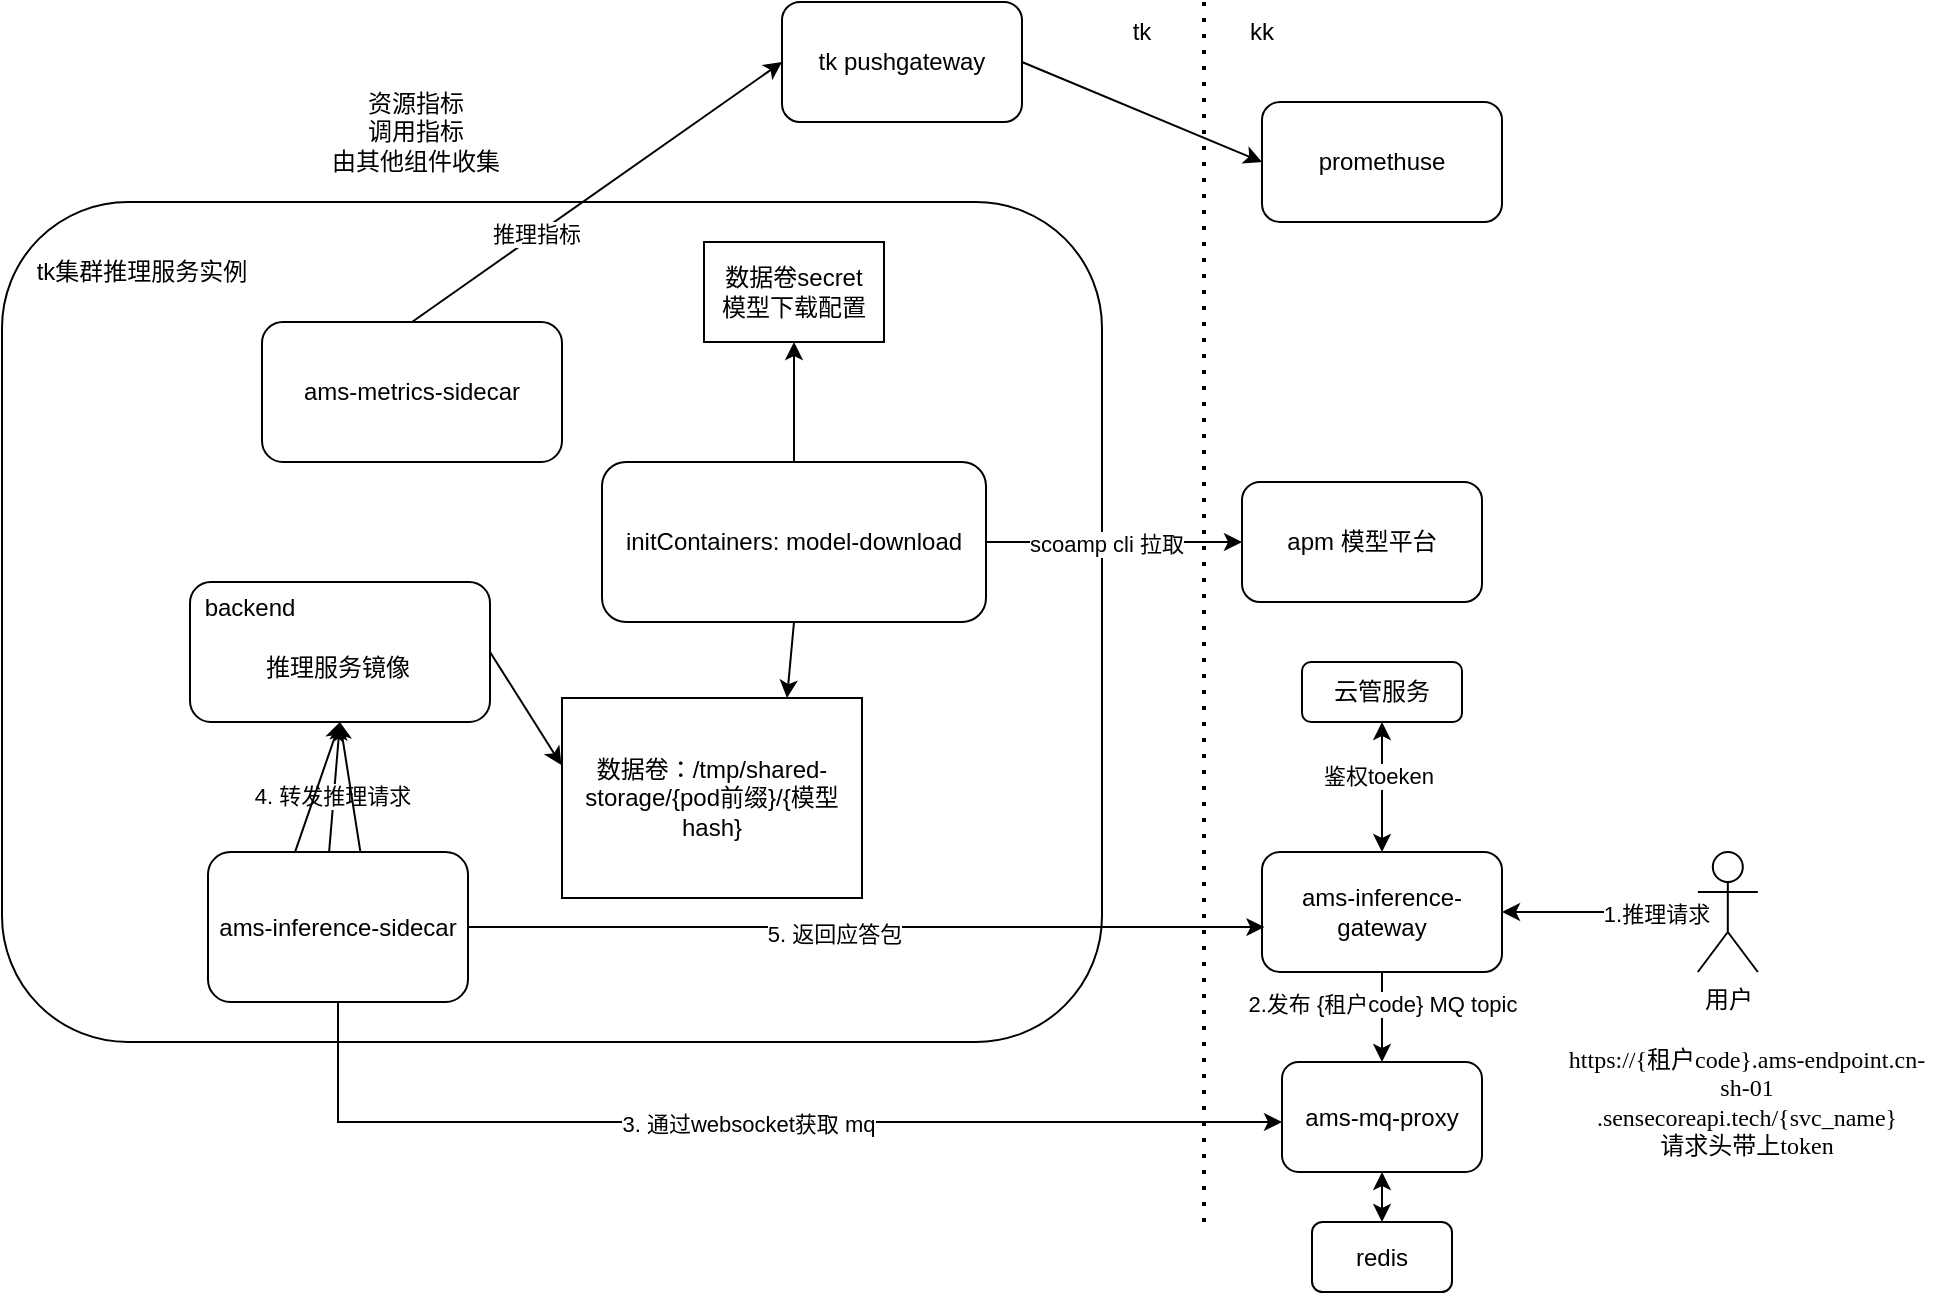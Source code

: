 <mxfile version="22.1.16" type="github" pages="2">
  <diagram name="第 1 页" id="HNJt-ctz2EsQI-Ii_CAY">
    <mxGraphModel dx="1193" dy="1969" grid="1" gridSize="10" guides="1" tooltips="1" connect="1" arrows="1" fold="1" page="1" pageScale="1" pageWidth="827" pageHeight="1169" math="0" shadow="0">
      <root>
        <mxCell id="0" />
        <mxCell id="1" parent="0" />
        <mxCell id="orjeHicMK5c4CxGKX0hl-10" value="" style="rounded=1;whiteSpace=wrap;html=1;" parent="1" vertex="1">
          <mxGeometry x="10" y="60" width="550" height="420" as="geometry" />
        </mxCell>
        <mxCell id="orjeHicMK5c4CxGKX0hl-26" style="edgeStyle=orthogonalEdgeStyle;rounded=0;orthogonalLoop=1;jettySize=auto;html=1;exitX=0.5;exitY=0;exitDx=0;exitDy=0;entryX=0.5;entryY=1;entryDx=0;entryDy=0;" parent="1" source="orjeHicMK5c4CxGKX0hl-6" target="orjeHicMK5c4CxGKX0hl-25" edge="1">
          <mxGeometry relative="1" as="geometry" />
        </mxCell>
        <mxCell id="orjeHicMK5c4CxGKX0hl-6" value="initContainers: model-download" style="rounded=1;whiteSpace=wrap;html=1;" parent="1" vertex="1">
          <mxGeometry x="310" y="190" width="192" height="80" as="geometry" />
        </mxCell>
        <mxCell id="orjeHicMK5c4CxGKX0hl-11" value="ams-metrics-sidecar" style="rounded=1;whiteSpace=wrap;html=1;" parent="1" vertex="1">
          <mxGeometry x="140" y="120" width="150" height="70" as="geometry" />
        </mxCell>
        <mxCell id="orjeHicMK5c4CxGKX0hl-14" value="" style="rounded=1;whiteSpace=wrap;html=1;" parent="1" vertex="1">
          <mxGeometry x="104" y="250" width="150" height="70" as="geometry" />
        </mxCell>
        <mxCell id="orjeHicMK5c4CxGKX0hl-17" value="ams-inference-sidecar" style="rounded=1;whiteSpace=wrap;html=1;" parent="1" vertex="1">
          <mxGeometry x="113" y="385" width="130" height="75" as="geometry" />
        </mxCell>
        <mxCell id="orjeHicMK5c4CxGKX0hl-18" value="tk集群推理服务实例" style="text;html=1;strokeColor=none;fillColor=none;align=center;verticalAlign=middle;whiteSpace=wrap;rounded=0;" parent="1" vertex="1">
          <mxGeometry x="20" y="80" width="120" height="30" as="geometry" />
        </mxCell>
        <mxCell id="orjeHicMK5c4CxGKX0hl-19" value="backend" style="text;html=1;strokeColor=none;fillColor=none;align=center;verticalAlign=middle;whiteSpace=wrap;rounded=0;" parent="1" vertex="1">
          <mxGeometry x="104" y="248" width="60" height="30" as="geometry" />
        </mxCell>
        <mxCell id="orjeHicMK5c4CxGKX0hl-20" value="推理服务镜像" style="text;html=1;strokeColor=none;fillColor=none;align=center;verticalAlign=middle;whiteSpace=wrap;rounded=0;" parent="1" vertex="1">
          <mxGeometry x="138" y="278" width="80" height="30" as="geometry" />
        </mxCell>
        <mxCell id="orjeHicMK5c4CxGKX0hl-21" value="apm 模型平台" style="rounded=1;whiteSpace=wrap;html=1;" parent="1" vertex="1">
          <mxGeometry x="630" y="200" width="120" height="60" as="geometry" />
        </mxCell>
        <mxCell id="orjeHicMK5c4CxGKX0hl-22" value="" style="endArrow=classic;html=1;rounded=0;exitX=1;exitY=0.5;exitDx=0;exitDy=0;entryX=0;entryY=0.5;entryDx=0;entryDy=0;" parent="1" source="orjeHicMK5c4CxGKX0hl-6" target="orjeHicMK5c4CxGKX0hl-21" edge="1">
          <mxGeometry width="50" height="50" relative="1" as="geometry">
            <mxPoint x="482.0" y="220" as="sourcePoint" />
            <mxPoint x="720" y="100" as="targetPoint" />
          </mxGeometry>
        </mxCell>
        <mxCell id="orjeHicMK5c4CxGKX0hl-23" value="scoamp cli 拉取" style="edgeLabel;html=1;align=center;verticalAlign=middle;resizable=0;points=[];" parent="orjeHicMK5c4CxGKX0hl-22" vertex="1" connectable="0">
          <mxGeometry x="-0.07" y="-1" relative="1" as="geometry">
            <mxPoint as="offset" />
          </mxGeometry>
        </mxCell>
        <mxCell id="orjeHicMK5c4CxGKX0hl-24" value="数据卷：/tmp/shared-storage/{pod前缀}/{模型hash}" style="rounded=0;whiteSpace=wrap;html=1;" parent="1" vertex="1">
          <mxGeometry x="290" y="308" width="150" height="100" as="geometry" />
        </mxCell>
        <mxCell id="orjeHicMK5c4CxGKX0hl-25" value="数据卷secret&lt;br&gt;模型下载配置" style="rounded=0;whiteSpace=wrap;html=1;" parent="1" vertex="1">
          <mxGeometry x="361" y="80" width="90" height="50" as="geometry" />
        </mxCell>
        <mxCell id="orjeHicMK5c4CxGKX0hl-28" value="ams-mq-proxy" style="rounded=1;whiteSpace=wrap;html=1;" parent="1" vertex="1">
          <mxGeometry x="650" y="490" width="100" height="55" as="geometry" />
        </mxCell>
        <mxCell id="orjeHicMK5c4CxGKX0hl-32" value="" style="endArrow=classic;html=1;rounded=0;exitX=0.466;exitY=-0.004;exitDx=0;exitDy=0;exitPerimeter=0;" parent="1" source="orjeHicMK5c4CxGKX0hl-17" edge="1">
          <mxGeometry width="50" height="50" relative="1" as="geometry">
            <mxPoint x="36" y="385" as="sourcePoint" />
            <mxPoint x="179" y="320" as="targetPoint" />
          </mxGeometry>
        </mxCell>
        <mxCell id="orjeHicMK5c4CxGKX0hl-33" value="4. 转发推理请求" style="edgeLabel;html=1;align=center;verticalAlign=middle;resizable=0;points=[];" parent="orjeHicMK5c4CxGKX0hl-32" vertex="1" connectable="0">
          <mxGeometry x="-0.148" y="1" relative="1" as="geometry">
            <mxPoint as="offset" />
          </mxGeometry>
        </mxCell>
        <mxCell id="orjeHicMK5c4CxGKX0hl-35" value="" style="endArrow=classic;html=1;rounded=0;exitX=0.334;exitY=0.004;exitDx=0;exitDy=0;exitPerimeter=0;" parent="1" source="orjeHicMK5c4CxGKX0hl-17" edge="1">
          <mxGeometry width="50" height="50" relative="1" as="geometry">
            <mxPoint x="-184" y="385" as="sourcePoint" />
            <mxPoint x="179" y="320" as="targetPoint" />
          </mxGeometry>
        </mxCell>
        <mxCell id="orjeHicMK5c4CxGKX0hl-36" value="" style="endArrow=classic;html=1;rounded=0;exitX=0.586;exitY=-0.002;exitDx=0;exitDy=0;exitPerimeter=0;entryX=0.5;entryY=1;entryDx=0;entryDy=0;" parent="1" source="orjeHicMK5c4CxGKX0hl-17" target="orjeHicMK5c4CxGKX0hl-14" edge="1">
          <mxGeometry width="50" height="50" relative="1" as="geometry">
            <mxPoint x="-164" y="405" as="sourcePoint" />
            <mxPoint x="180" y="320" as="targetPoint" />
          </mxGeometry>
        </mxCell>
        <mxCell id="orjeHicMK5c4CxGKX0hl-38" value="tk pushgateway" style="rounded=1;whiteSpace=wrap;html=1;" parent="1" vertex="1">
          <mxGeometry x="400" y="-40" width="120" height="60" as="geometry" />
        </mxCell>
        <mxCell id="orjeHicMK5c4CxGKX0hl-39" value="" style="endArrow=classic;html=1;rounded=0;exitX=0.5;exitY=0;exitDx=0;exitDy=0;entryX=0;entryY=0.5;entryDx=0;entryDy=0;" parent="1" source="orjeHicMK5c4CxGKX0hl-11" target="orjeHicMK5c4CxGKX0hl-38" edge="1">
          <mxGeometry width="50" height="50" relative="1" as="geometry">
            <mxPoint x="-90" y="40" as="sourcePoint" />
            <mxPoint x="-40" y="-10" as="targetPoint" />
          </mxGeometry>
        </mxCell>
        <mxCell id="orjeHicMK5c4CxGKX0hl-40" value="推理指标" style="edgeLabel;html=1;align=center;verticalAlign=middle;resizable=0;points=[];" parent="orjeHicMK5c4CxGKX0hl-39" vertex="1" connectable="0">
          <mxGeometry x="-0.327" y="1" relative="1" as="geometry">
            <mxPoint as="offset" />
          </mxGeometry>
        </mxCell>
        <mxCell id="orjeHicMK5c4CxGKX0hl-41" value="" style="endArrow=none;dashed=1;html=1;dashPattern=1 3;strokeWidth=2;rounded=0;" parent="1" edge="1">
          <mxGeometry width="50" height="50" relative="1" as="geometry">
            <mxPoint x="611" y="570" as="sourcePoint" />
            <mxPoint x="611" y="-40" as="targetPoint" />
          </mxGeometry>
        </mxCell>
        <mxCell id="orjeHicMK5c4CxGKX0hl-42" value="kk" style="text;html=1;strokeColor=none;fillColor=none;align=center;verticalAlign=middle;whiteSpace=wrap;rounded=0;" parent="1" vertex="1">
          <mxGeometry x="610" y="-40" width="60" height="30" as="geometry" />
        </mxCell>
        <mxCell id="orjeHicMK5c4CxGKX0hl-44" value="" style="endArrow=classic;html=1;rounded=0;edgeStyle=orthogonalEdgeStyle;" parent="1" source="orjeHicMK5c4CxGKX0hl-17" target="orjeHicMK5c4CxGKX0hl-28" edge="1">
          <mxGeometry width="50" height="50" relative="1" as="geometry">
            <mxPoint x="320" y="580" as="sourcePoint" />
            <mxPoint x="370" y="530" as="targetPoint" />
            <Array as="points">
              <mxPoint x="178" y="520" />
            </Array>
          </mxGeometry>
        </mxCell>
        <mxCell id="orjeHicMK5c4CxGKX0hl-45" value="3. 通过websocket获取 mq" style="edgeLabel;html=1;align=center;verticalAlign=middle;resizable=0;points=[];" parent="orjeHicMK5c4CxGKX0hl-44" vertex="1" connectable="0">
          <mxGeometry x="-0.007" y="-1" relative="1" as="geometry">
            <mxPoint x="1" as="offset" />
          </mxGeometry>
        </mxCell>
        <mxCell id="orjeHicMK5c4CxGKX0hl-46" value="promethuse" style="rounded=1;whiteSpace=wrap;html=1;" parent="1" vertex="1">
          <mxGeometry x="640" y="10" width="120" height="60" as="geometry" />
        </mxCell>
        <mxCell id="orjeHicMK5c4CxGKX0hl-47" value="" style="endArrow=classic;html=1;rounded=0;exitX=1;exitY=0.5;exitDx=0;exitDy=0;entryX=0;entryY=0.5;entryDx=0;entryDy=0;" parent="1" source="orjeHicMK5c4CxGKX0hl-38" target="orjeHicMK5c4CxGKX0hl-46" edge="1">
          <mxGeometry width="50" height="50" relative="1" as="geometry">
            <mxPoint x="620" y="-60" as="sourcePoint" />
            <mxPoint x="670" y="-110" as="targetPoint" />
          </mxGeometry>
        </mxCell>
        <mxCell id="orjeHicMK5c4CxGKX0hl-48" value="ams-inference-gateway" style="rounded=1;whiteSpace=wrap;html=1;" parent="1" vertex="1">
          <mxGeometry x="640" y="385" width="120" height="60" as="geometry" />
        </mxCell>
        <mxCell id="orjeHicMK5c4CxGKX0hl-50" value="" style="endArrow=classic;html=1;rounded=0;exitX=0.5;exitY=1;exitDx=0;exitDy=0;entryX=0.5;entryY=0;entryDx=0;entryDy=0;" parent="1" source="orjeHicMK5c4CxGKX0hl-48" target="orjeHicMK5c4CxGKX0hl-28" edge="1">
          <mxGeometry width="50" height="50" relative="1" as="geometry">
            <mxPoint x="810" y="490" as="sourcePoint" />
            <mxPoint x="860" y="440" as="targetPoint" />
          </mxGeometry>
        </mxCell>
        <mxCell id="orjeHicMK5c4CxGKX0hl-62" value="2.发布 {租户code} MQ topic" style="edgeLabel;html=1;align=center;verticalAlign=middle;resizable=0;points=[];" parent="orjeHicMK5c4CxGKX0hl-50" vertex="1" connectable="0">
          <mxGeometry x="-0.311" relative="1" as="geometry">
            <mxPoint as="offset" />
          </mxGeometry>
        </mxCell>
        <mxCell id="orjeHicMK5c4CxGKX0hl-52" value="" style="endArrow=classic;html=1;rounded=0;exitX=0.5;exitY=1;exitDx=0;exitDy=0;entryX=0.75;entryY=0;entryDx=0;entryDy=0;" parent="1" source="orjeHicMK5c4CxGKX0hl-6" target="orjeHicMK5c4CxGKX0hl-24" edge="1">
          <mxGeometry width="50" height="50" relative="1" as="geometry">
            <mxPoint x="440" y="310" as="sourcePoint" />
            <mxPoint x="490" y="260" as="targetPoint" />
          </mxGeometry>
        </mxCell>
        <mxCell id="orjeHicMK5c4CxGKX0hl-53" value="" style="endArrow=classic;html=1;rounded=0;entryX=-0.002;entryY=0.335;entryDx=0;entryDy=0;entryPerimeter=0;exitX=1;exitY=0.5;exitDx=0;exitDy=0;" parent="1" source="orjeHicMK5c4CxGKX0hl-14" target="orjeHicMK5c4CxGKX0hl-24" edge="1">
          <mxGeometry width="50" height="50" relative="1" as="geometry">
            <mxPoint x="260" y="290" as="sourcePoint" />
            <mxPoint x="300" y="240" as="targetPoint" />
          </mxGeometry>
        </mxCell>
        <mxCell id="orjeHicMK5c4CxGKX0hl-54" value="" style="endArrow=classic;html=1;rounded=0;exitX=1;exitY=0.5;exitDx=0;exitDy=0;entryX=0.01;entryY=0.626;entryDx=0;entryDy=0;entryPerimeter=0;" parent="1" source="orjeHicMK5c4CxGKX0hl-17" target="orjeHicMK5c4CxGKX0hl-48" edge="1">
          <mxGeometry width="50" height="50" relative="1" as="geometry">
            <mxPoint x="300" y="680" as="sourcePoint" />
            <mxPoint x="350" y="630" as="targetPoint" />
          </mxGeometry>
        </mxCell>
        <mxCell id="orjeHicMK5c4CxGKX0hl-63" value="5. 返回应答包" style="edgeLabel;html=1;align=center;verticalAlign=middle;resizable=0;points=[];" parent="orjeHicMK5c4CxGKX0hl-54" vertex="1" connectable="0">
          <mxGeometry x="-0.083" y="-3" relative="1" as="geometry">
            <mxPoint as="offset" />
          </mxGeometry>
        </mxCell>
        <mxCell id="orjeHicMK5c4CxGKX0hl-55" value="redis" style="rounded=1;whiteSpace=wrap;html=1;" parent="1" vertex="1">
          <mxGeometry x="665" y="570" width="70" height="35" as="geometry" />
        </mxCell>
        <mxCell id="orjeHicMK5c4CxGKX0hl-56" value="" style="endArrow=classic;startArrow=classic;html=1;rounded=0;entryX=0.5;entryY=1;entryDx=0;entryDy=0;exitX=0.5;exitY=0;exitDx=0;exitDy=0;" parent="1" source="orjeHicMK5c4CxGKX0hl-55" target="orjeHicMK5c4CxGKX0hl-28" edge="1">
          <mxGeometry width="50" height="50" relative="1" as="geometry">
            <mxPoint x="800" y="660" as="sourcePoint" />
            <mxPoint x="850" y="610" as="targetPoint" />
          </mxGeometry>
        </mxCell>
        <mxCell id="orjeHicMK5c4CxGKX0hl-57" value="用户" style="shape=umlActor;verticalLabelPosition=bottom;verticalAlign=top;html=1;outlineConnect=0;" parent="1" vertex="1">
          <mxGeometry x="857.91" y="385" width="30" height="60" as="geometry" />
        </mxCell>
        <mxCell id="orjeHicMK5c4CxGKX0hl-58" value="" style="endArrow=classic;html=1;rounded=0;entryX=1;entryY=0.5;entryDx=0;entryDy=0;" parent="1" source="orjeHicMK5c4CxGKX0hl-57" target="orjeHicMK5c4CxGKX0hl-48" edge="1">
          <mxGeometry width="50" height="50" relative="1" as="geometry">
            <mxPoint x="830" y="415" as="sourcePoint" />
            <mxPoint x="850" y="520" as="targetPoint" />
          </mxGeometry>
        </mxCell>
        <mxCell id="orjeHicMK5c4CxGKX0hl-59" value="1.推理请求" style="edgeLabel;html=1;align=center;verticalAlign=middle;resizable=0;points=[];" parent="orjeHicMK5c4CxGKX0hl-58" vertex="1" connectable="0">
          <mxGeometry x="-0.207" y="1" relative="1" as="geometry">
            <mxPoint x="18" as="offset" />
          </mxGeometry>
        </mxCell>
        <mxCell id="orjeHicMK5c4CxGKX0hl-61" value="&lt;div&gt;&lt;font face=&quot;Comic Sans MS&quot;&gt;https://{租户code}.ams-endpoint.cn-sh-01&lt;/font&gt;&lt;/div&gt;&lt;div&gt;&lt;font face=&quot;hgvZGUV7pVpP9-FOyaPt&quot;&gt;.sensecoreapi.tech/{svc_name}&lt;/font&gt;&lt;/div&gt;&lt;div&gt;&lt;font face=&quot;hgvZGUV7pVpP9-FOyaPt&quot;&gt;请求头带上token&lt;/font&gt;&lt;/div&gt;" style="text;html=1;strokeColor=none;fillColor=none;align=center;verticalAlign=middle;whiteSpace=wrap;rounded=0;" parent="1" vertex="1">
          <mxGeometry x="790" y="475" width="185.09" height="70" as="geometry" />
        </mxCell>
        <mxCell id="f_cqw0eAIBGD6JtES9ju-1" value="tk" style="text;html=1;strokeColor=none;fillColor=none;align=center;verticalAlign=middle;whiteSpace=wrap;rounded=0;" parent="1" vertex="1">
          <mxGeometry x="550" y="-40" width="60" height="30" as="geometry" />
        </mxCell>
        <mxCell id="Db9b9CFWh4Ud0nBWQFEp-1" value="云管服务" style="rounded=1;whiteSpace=wrap;html=1;" parent="1" vertex="1">
          <mxGeometry x="660" y="290" width="80" height="30" as="geometry" />
        </mxCell>
        <mxCell id="Db9b9CFWh4Ud0nBWQFEp-2" value="" style="endArrow=classic;startArrow=classic;html=1;rounded=0;exitX=0.5;exitY=0;exitDx=0;exitDy=0;entryX=0.5;entryY=1;entryDx=0;entryDy=0;" parent="1" source="orjeHicMK5c4CxGKX0hl-48" target="Db9b9CFWh4Ud0nBWQFEp-1" edge="1">
          <mxGeometry width="50" height="50" relative="1" as="geometry">
            <mxPoint x="770" y="370" as="sourcePoint" />
            <mxPoint x="820" y="320" as="targetPoint" />
          </mxGeometry>
        </mxCell>
        <mxCell id="Db9b9CFWh4Ud0nBWQFEp-3" value="鉴权toeken" style="edgeLabel;html=1;align=center;verticalAlign=middle;resizable=0;points=[];" parent="Db9b9CFWh4Ud0nBWQFEp-2" vertex="1" connectable="0">
          <mxGeometry x="0.178" y="2" relative="1" as="geometry">
            <mxPoint as="offset" />
          </mxGeometry>
        </mxCell>
        <mxCell id="Db9b9CFWh4Ud0nBWQFEp-4" value="资源指标&lt;br&gt;调用指标&lt;br&gt;由其他组件收集" style="text;html=1;strokeColor=none;fillColor=none;align=center;verticalAlign=middle;whiteSpace=wrap;rounded=0;" parent="1" vertex="1">
          <mxGeometry x="164" y="10" width="106" height="30" as="geometry" />
        </mxCell>
      </root>
    </mxGraphModel>
  </diagram>
  <diagram id="_tsN07fxMR8MLEL9XvZi" name="第 2 页">
    <mxGraphModel dx="954" dy="640" grid="1" gridSize="10" guides="1" tooltips="1" connect="1" arrows="1" fold="1" page="1" pageScale="1" pageWidth="827" pageHeight="1169" math="0" shadow="0">
      <root>
        <mxCell id="0" />
        <mxCell id="1" parent="0" />
        <mxCell id="zp63aQqStQNiSKVBJajR-1" value="Actor" style="shape=umlActor;verticalLabelPosition=bottom;verticalAlign=top;html=1;outlineConnect=0;" vertex="1" parent="1">
          <mxGeometry x="160" y="290" width="30" height="60" as="geometry" />
        </mxCell>
      </root>
    </mxGraphModel>
  </diagram>
</mxfile>
